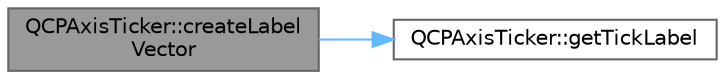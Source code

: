 digraph "QCPAxisTicker::createLabelVector"
{
 // LATEX_PDF_SIZE
  bgcolor="transparent";
  edge [fontname=Helvetica,fontsize=10,labelfontname=Helvetica,labelfontsize=10];
  node [fontname=Helvetica,fontsize=10,shape=box,height=0.2,width=0.4];
  rankdir="LR";
  Node1 [label="QCPAxisTicker::createLabel\lVector",height=0.2,width=0.4,color="gray40", fillcolor="grey60", style="filled", fontcolor="black",tooltip=" "];
  Node1 -> Node2 [color="steelblue1",style="solid"];
  Node2 [label="QCPAxisTicker::getTickLabel",height=0.2,width=0.4,color="grey40", fillcolor="white", style="filled",URL="$class_q_c_p_axis_ticker.html#a8201eb4aa8be192bf786b126eb5ee089",tooltip=" "];
}
